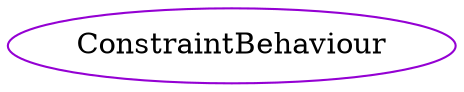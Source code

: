 digraph constraintbehaviour{
ConstraintBehaviour	[shape=oval, color=darkviolet, label="ConstraintBehaviour"];
}
